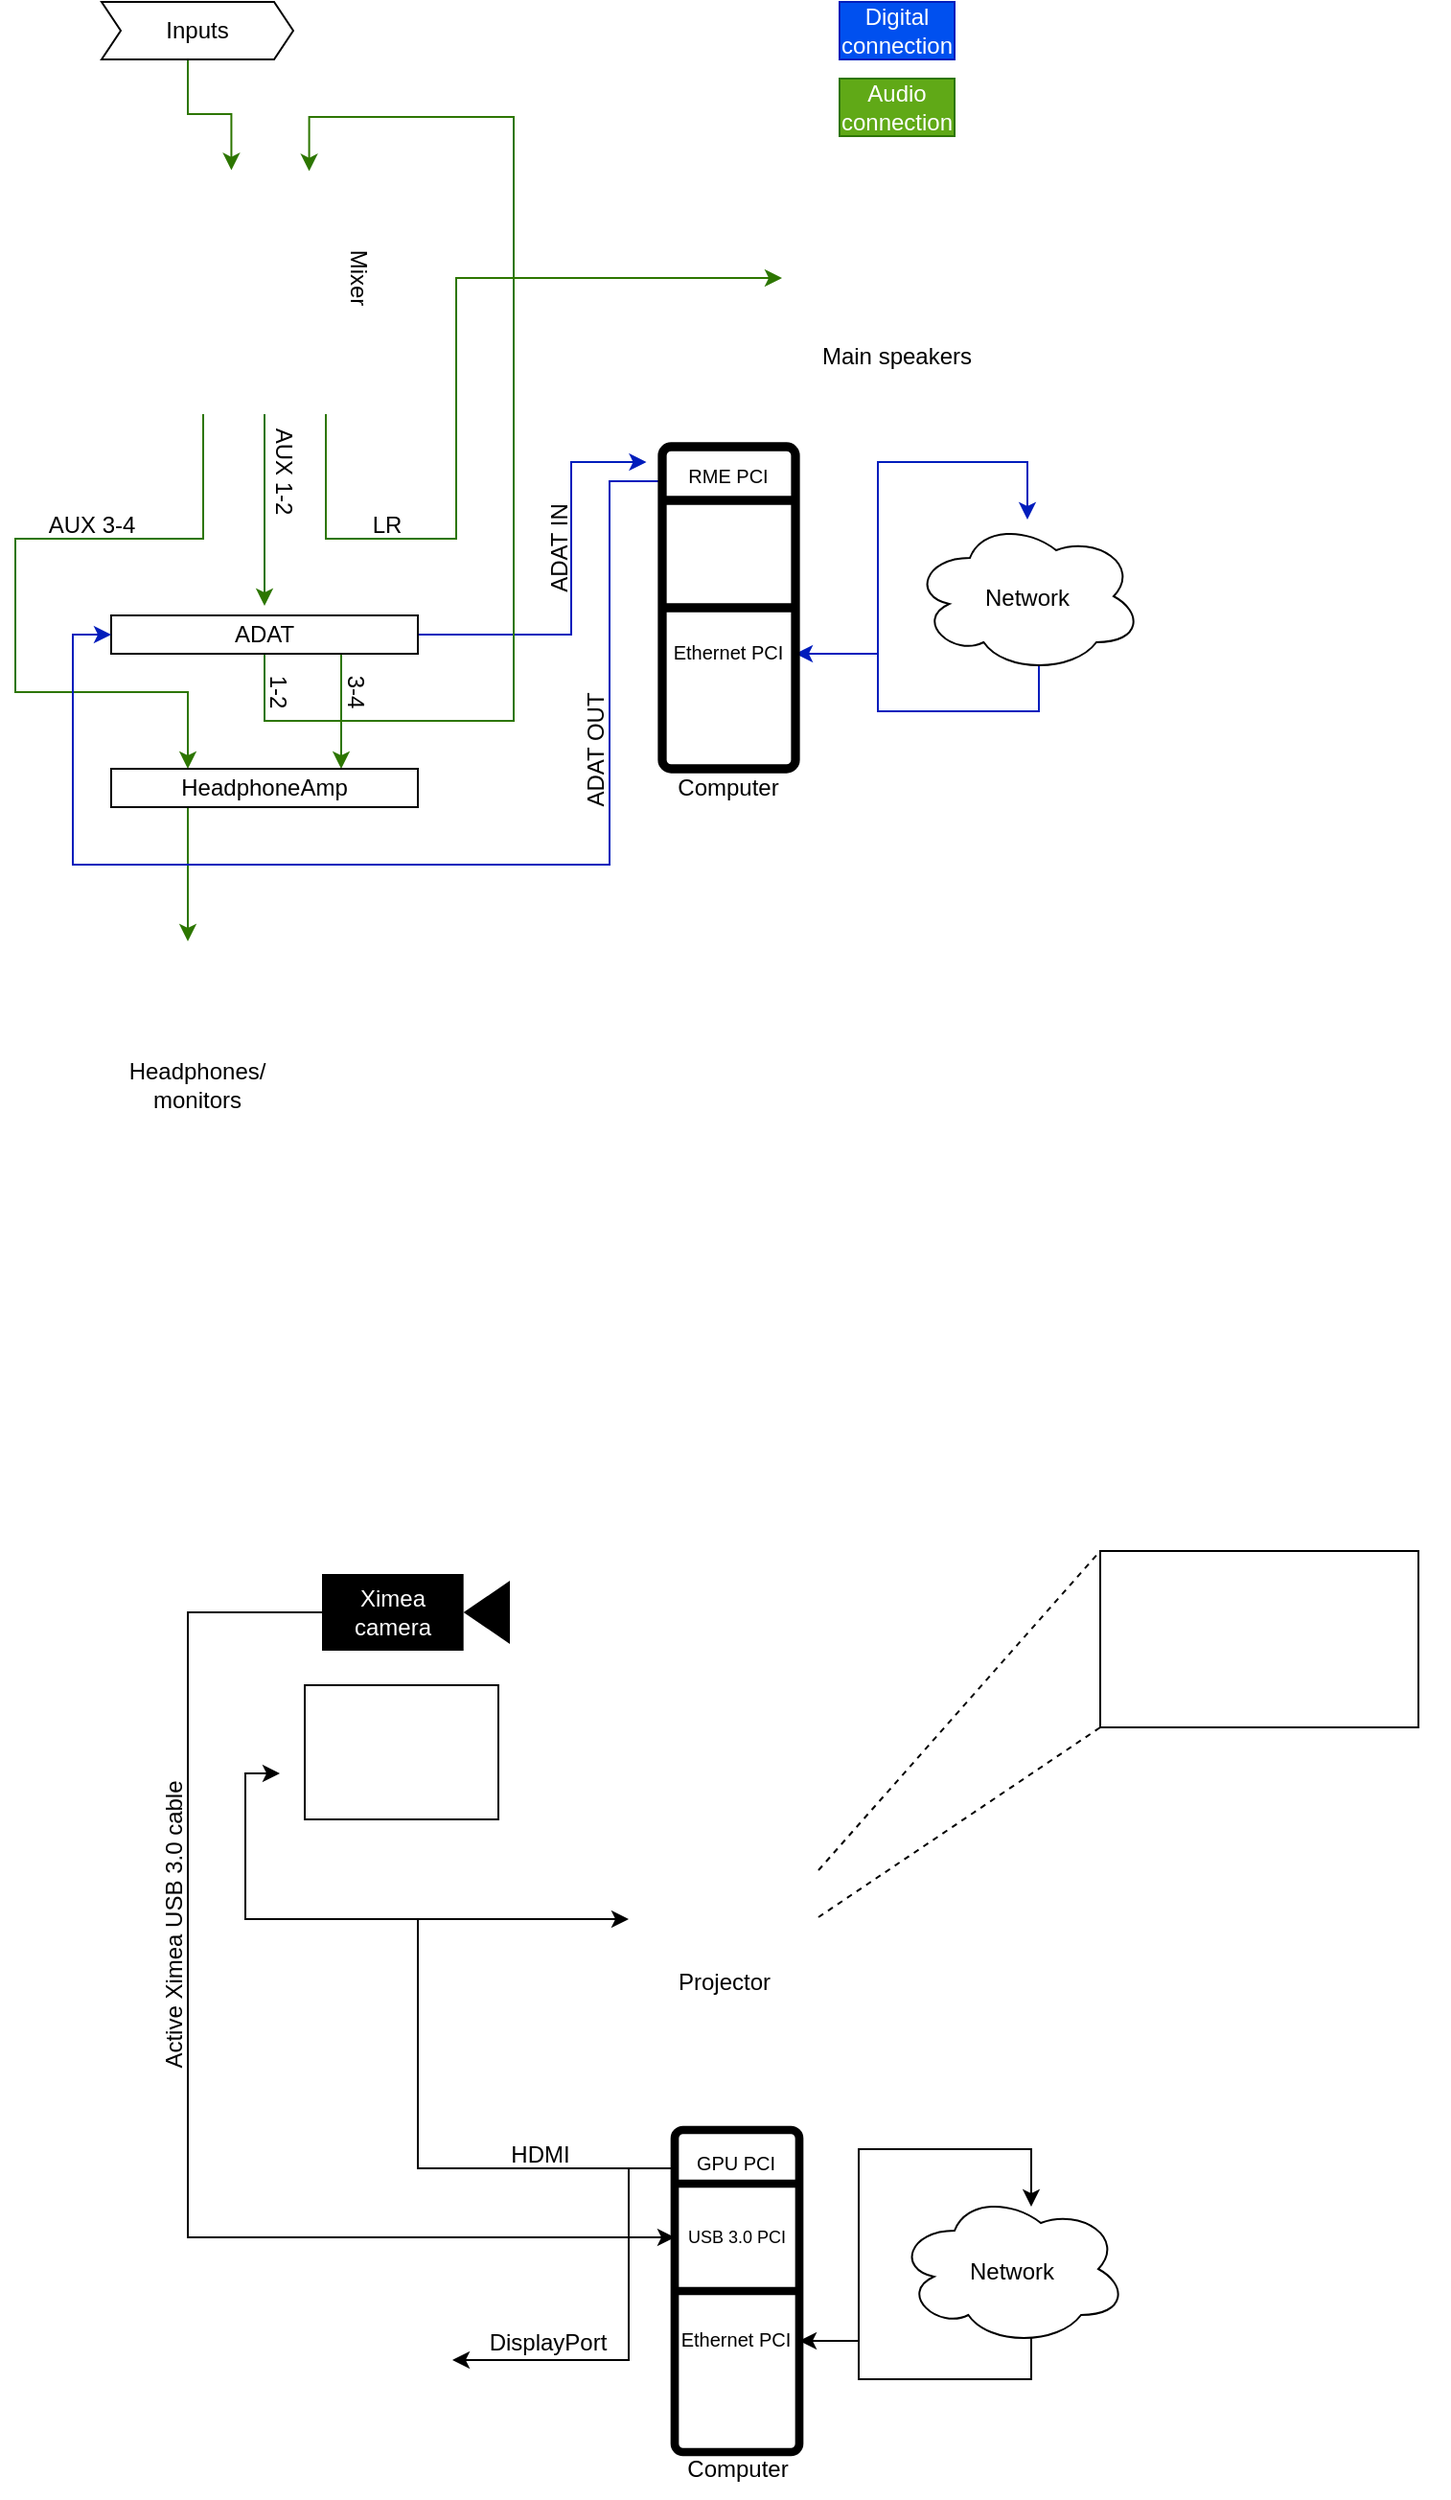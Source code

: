 <mxfile version="17.1.3" type="device"><diagram id="jr2bTkfivkP1SS-iJqB-" name="Page-1"><mxGraphModel dx="938" dy="662" grid="1" gridSize="10" guides="1" tooltips="1" connect="1" arrows="1" fold="1" page="1" pageScale="1" pageWidth="1169" pageHeight="1654" math="0" shadow="0"><root><mxCell id="0"/><mxCell id="1" parent="0"/><mxCell id="8HBfPWWJb50Vq-f7Igo6-36" value="" style="endArrow=none;dashed=1;html=1;rounded=0;fontColor=#000000;exitX=1;exitY=0.25;exitDx=0;exitDy=0;entryX=0;entryY=0;entryDx=0;entryDy=0;" edge="1" parent="1" source="8HBfPWWJb50Vq-f7Igo6-8" target="8HBfPWWJb50Vq-f7Igo6-35"><mxGeometry width="50" height="50" relative="1" as="geometry"><mxPoint x="510" y="995" as="sourcePoint"/><mxPoint x="580" y="890" as="targetPoint"/></mxGeometry></mxCell><mxCell id="1la1eKXfMQA8hrKrHGir-7" style="edgeStyle=orthogonalEdgeStyle;rounded=0;orthogonalLoop=1;jettySize=auto;html=1;exitX=0.25;exitY=1;exitDx=0;exitDy=0;entryX=0.25;entryY=0;entryDx=0;entryDy=0;fillColor=#60a917;strokeColor=#2D7600;" parent="1" source="8HBfPWWJb50Vq-f7Igo6-47" target="1la1eKXfMQA8hrKrHGir-3" edge="1"><mxGeometry relative="1" as="geometry"><Array as="points"><mxPoint x="208" y="320"/><mxPoint x="110" y="320"/><mxPoint x="110" y="400"/><mxPoint x="200" y="400"/></Array></mxGeometry></mxCell><mxCell id="1la1eKXfMQA8hrKrHGir-36" style="edgeStyle=orthogonalEdgeStyle;rounded=0;orthogonalLoop=1;jettySize=auto;html=1;exitX=0.5;exitY=1;exitDx=0;exitDy=0;entryX=0.5;entryY=0;entryDx=0;entryDy=0;fillColor=#60a917;strokeColor=#2D7600;" parent="1" source="8HBfPWWJb50Vq-f7Igo6-47" target="1la1eKXfMQA8hrKrHGir-13" edge="1"><mxGeometry relative="1" as="geometry"/></mxCell><mxCell id="1la1eKXfMQA8hrKrHGir-42" style="edgeStyle=orthogonalEdgeStyle;rounded=0;orthogonalLoop=1;jettySize=auto;html=1;fillColor=#60a917;strokeColor=#2D7600;exitX=0.75;exitY=1;exitDx=0;exitDy=0;" parent="1" source="8HBfPWWJb50Vq-f7Igo6-47" target="1la1eKXfMQA8hrKrHGir-39" edge="1"><mxGeometry relative="1" as="geometry"><Array as="points"><mxPoint x="272" y="320"/><mxPoint x="340" y="320"/><mxPoint x="340" y="184"/></Array></mxGeometry></mxCell><mxCell id="1la1eKXfMQA8hrKrHGir-9" style="edgeStyle=orthogonalEdgeStyle;rounded=0;orthogonalLoop=1;jettySize=auto;html=1;exitX=1;exitY=0.5;exitDx=0;exitDy=0;fillColor=#0050ef;strokeColor=#001DBC;" parent="1" source="1la1eKXfMQA8hrKrHGir-2" target="8HBfPWWJb50Vq-f7Igo6-65" edge="1"><mxGeometry relative="1" as="geometry"><Array as="points"><mxPoint x="400" y="370"/><mxPoint x="400" y="280"/></Array><mxPoint x="480" y="270" as="targetPoint"/></mxGeometry></mxCell><mxCell id="1la1eKXfMQA8hrKrHGir-26" style="edgeStyle=orthogonalEdgeStyle;rounded=0;orthogonalLoop=1;jettySize=auto;html=1;exitX=0.75;exitY=1;exitDx=0;exitDy=0;entryX=0.75;entryY=0;entryDx=0;entryDy=0;fillColor=#60a917;strokeColor=#2D7600;" parent="1" source="1la1eKXfMQA8hrKrHGir-2" target="1la1eKXfMQA8hrKrHGir-3" edge="1"><mxGeometry relative="1" as="geometry"/></mxCell><mxCell id="1la1eKXfMQA8hrKrHGir-27" style="edgeStyle=orthogonalEdgeStyle;rounded=0;orthogonalLoop=1;jettySize=auto;html=1;exitX=0.5;exitY=1;exitDx=0;exitDy=0;fillColor=#60a917;strokeColor=#2D7600;entryX=0.682;entryY=0.01;entryDx=0;entryDy=0;entryPerimeter=0;" parent="1" source="1la1eKXfMQA8hrKrHGir-2" target="8HBfPWWJb50Vq-f7Igo6-47" edge="1"><mxGeometry relative="1" as="geometry"><Array as="points"><mxPoint x="240" y="415"/><mxPoint x="370" y="415"/><mxPoint x="370" y="100"/><mxPoint x="263" y="100"/></Array><mxPoint x="240" y="100" as="targetPoint"/></mxGeometry></mxCell><mxCell id="1la1eKXfMQA8hrKrHGir-2" value="" style="rounded=0;whiteSpace=wrap;html=1;" parent="1" vertex="1"><mxGeometry x="160" y="360" width="160" height="20" as="geometry"/></mxCell><mxCell id="1la1eKXfMQA8hrKrHGir-41" style="edgeStyle=orthogonalEdgeStyle;rounded=0;orthogonalLoop=1;jettySize=auto;html=1;exitX=0.25;exitY=1;exitDx=0;exitDy=0;fillColor=#60a917;strokeColor=#2D7600;" parent="1" source="1la1eKXfMQA8hrKrHGir-3" target="1la1eKXfMQA8hrKrHGir-40" edge="1"><mxGeometry relative="1" as="geometry"/></mxCell><mxCell id="1la1eKXfMQA8hrKrHGir-3" value="" style="rounded=0;whiteSpace=wrap;html=1;" parent="1" vertex="1"><mxGeometry x="160" y="440" width="160" height="20" as="geometry"/></mxCell><mxCell id="1la1eKXfMQA8hrKrHGir-8" style="edgeStyle=orthogonalEdgeStyle;rounded=0;orthogonalLoop=1;jettySize=auto;html=1;entryX=0;entryY=0.5;entryDx=0;entryDy=0;fillColor=#0050ef;strokeColor=#001DBC;" parent="1" source="8HBfPWWJb50Vq-f7Igo6-51" target="1la1eKXfMQA8hrKrHGir-2" edge="1"><mxGeometry relative="1" as="geometry"><Array as="points"><mxPoint x="420" y="290"/><mxPoint x="420" y="490"/><mxPoint x="140" y="490"/><mxPoint x="140" y="370"/></Array><mxPoint x="470" y="450" as="sourcePoint"/></mxGeometry></mxCell><mxCell id="8HBfPWWJb50Vq-f7Igo6-32" style="edgeStyle=orthogonalEdgeStyle;rounded=0;orthogonalLoop=1;jettySize=auto;html=1;fontColor=#000000;fillColor=#0050ef;strokeColor=#001DBC;" edge="1" parent="1" target="8HBfPWWJb50Vq-f7Igo6-52"><mxGeometry relative="1" as="geometry"><mxPoint x="520" y="380" as="sourcePoint"/><Array as="points"><mxPoint x="560" y="380"/><mxPoint x="560" y="280"/><mxPoint x="638" y="280"/></Array></mxGeometry></mxCell><mxCell id="1la1eKXfMQA8hrKrHGir-13" value="ADAT" style="text;html=1;strokeColor=none;fillColor=none;align=center;verticalAlign=middle;whiteSpace=wrap;rounded=0;" parent="1" vertex="1"><mxGeometry x="210" y="355" width="60" height="30" as="geometry"/></mxCell><mxCell id="1la1eKXfMQA8hrKrHGir-14" value="HeadphoneAmp" style="text;html=1;strokeColor=none;fillColor=none;align=center;verticalAlign=middle;whiteSpace=wrap;rounded=0;" parent="1" vertex="1"><mxGeometry x="210" y="435" width="60" height="30" as="geometry"/></mxCell><mxCell id="1la1eKXfMQA8hrKrHGir-15" value="Mixer" style="text;html=1;strokeColor=none;fillColor=none;align=center;verticalAlign=middle;whiteSpace=wrap;rounded=0;rotation=90;" parent="1" vertex="1"><mxGeometry x="259" y="169" width="60" height="30" as="geometry"/></mxCell><mxCell id="8HBfPWWJb50Vq-f7Igo6-31" style="edgeStyle=orthogonalEdgeStyle;rounded=0;orthogonalLoop=1;jettySize=auto;html=1;exitX=0.55;exitY=0.95;exitDx=0;exitDy=0;fontColor=#000000;fillColor=#0050ef;strokeColor=#001DBC;exitPerimeter=0;" edge="1" parent="1" source="8HBfPWWJb50Vq-f7Igo6-52" target="8HBfPWWJb50Vq-f7Igo6-51"><mxGeometry relative="1" as="geometry"><mxPoint x="520" y="400" as="targetPoint"/><Array as="points"><mxPoint x="644" y="410"/><mxPoint x="560" y="410"/><mxPoint x="560" y="380"/></Array></mxGeometry></mxCell><mxCell id="1la1eKXfMQA8hrKrHGir-21" value="AUX 3-4" style="text;html=1;strokeColor=none;fillColor=none;align=center;verticalAlign=middle;whiteSpace=wrap;rounded=0;" parent="1" vertex="1"><mxGeometry x="120" y="297.5" width="60" height="30" as="geometry"/></mxCell><mxCell id="1la1eKXfMQA8hrKrHGir-22" value="AUX 1-2" style="text;html=1;strokeColor=none;fillColor=none;align=center;verticalAlign=middle;whiteSpace=wrap;rounded=0;rotation=90;" parent="1" vertex="1"><mxGeometry x="220" y="270" width="60" height="30" as="geometry"/></mxCell><mxCell id="1la1eKXfMQA8hrKrHGir-23" value="3-4" style="text;html=1;strokeColor=none;fillColor=none;align=center;verticalAlign=middle;whiteSpace=wrap;rounded=0;rotation=90;" parent="1" vertex="1"><mxGeometry x="270.5" y="384.5" width="35" height="30" as="geometry"/></mxCell><mxCell id="1la1eKXfMQA8hrKrHGir-25" value="1-2" style="text;html=1;strokeColor=none;fillColor=none;align=center;verticalAlign=middle;whiteSpace=wrap;rounded=0;rotation=90;" parent="1" vertex="1"><mxGeometry x="232" y="385" width="30" height="30" as="geometry"/></mxCell><mxCell id="1la1eKXfMQA8hrKrHGir-28" value="ADAT OUT" style="text;html=1;strokeColor=none;fillColor=none;align=center;verticalAlign=middle;whiteSpace=wrap;rounded=0;rotation=270;" parent="1" vertex="1"><mxGeometry x="343" y="415" width="140" height="30" as="geometry"/></mxCell><mxCell id="1la1eKXfMQA8hrKrHGir-31" value="ADAT IN" style="text;html=1;strokeColor=none;fillColor=none;align=center;verticalAlign=middle;whiteSpace=wrap;rounded=0;rotation=270;" parent="1" vertex="1"><mxGeometry x="353.75" y="310" width="80" height="30" as="geometry"/></mxCell><mxCell id="1la1eKXfMQA8hrKrHGir-33" value="Headphones/&lt;br&gt;monitors" style="text;html=1;strokeColor=none;fillColor=none;align=center;verticalAlign=middle;whiteSpace=wrap;rounded=0;" parent="1" vertex="1"><mxGeometry x="180" y="590" width="50" height="30" as="geometry"/></mxCell><mxCell id="1la1eKXfMQA8hrKrHGir-35" value="Main speakers" style="text;html=1;strokeColor=none;fillColor=none;align=center;verticalAlign=middle;whiteSpace=wrap;rounded=0;" parent="1" vertex="1"><mxGeometry x="525" y="210" width="90" height="30" as="geometry"/></mxCell><mxCell id="1la1eKXfMQA8hrKrHGir-39" value="" style="shape=image;html=1;verticalAlign=top;verticalLabelPosition=bottom;labelBackgroundColor=#ffffff;imageAspect=0;aspect=fixed;image=https://cdn0.iconfinder.com/data/icons/heroicons-ui/24/icon-speaker-128.png" parent="1" vertex="1"><mxGeometry x="510" y="150" width="68" height="68" as="geometry"/></mxCell><mxCell id="1la1eKXfMQA8hrKrHGir-40" value="" style="shape=image;html=1;verticalAlign=top;verticalLabelPosition=bottom;labelBackgroundColor=#ffffff;imageAspect=0;aspect=fixed;image=https://cdn0.iconfinder.com/data/icons/gcons-2/28/headphones3-128.png" parent="1" vertex="1"><mxGeometry x="170" y="530" width="60" height="60" as="geometry"/></mxCell><mxCell id="1la1eKXfMQA8hrKrHGir-43" value="LR" style="text;html=1;strokeColor=none;fillColor=none;align=center;verticalAlign=middle;whiteSpace=wrap;rounded=0;" parent="1" vertex="1"><mxGeometry x="289" y="297.5" width="30" height="30" as="geometry"/></mxCell><mxCell id="1la1eKXfMQA8hrKrHGir-44" value="" style="shape=image;html=1;verticalAlign=top;verticalLabelPosition=bottom;labelBackgroundColor=#ffffff;imageAspect=0;aspect=fixed;image=https://cdn0.iconfinder.com/data/icons/heroicons-ui/24/icon-speaker-128.png" parent="1" vertex="1"><mxGeometry x="560" y="150" width="68" height="68" as="geometry"/></mxCell><mxCell id="1la1eKXfMQA8hrKrHGir-46" style="edgeStyle=orthogonalEdgeStyle;rounded=0;orthogonalLoop=1;jettySize=auto;html=1;exitX=0;exitY=0;exitDx=45;exitDy=30;exitPerimeter=0;entryX=0.365;entryY=0.006;entryDx=0;entryDy=0;fillColor=#60a917;strokeColor=#2D7600;entryPerimeter=0;" parent="1" source="1la1eKXfMQA8hrKrHGir-45" target="8HBfPWWJb50Vq-f7Igo6-47" edge="1"><mxGeometry relative="1" as="geometry"/></mxCell><mxCell id="1la1eKXfMQA8hrKrHGir-45" value="" style="html=1;shadow=0;dashed=0;align=center;verticalAlign=middle;shape=mxgraph.arrows2.arrow;dy=0;dx=10;notch=10;" parent="1" vertex="1"><mxGeometry x="155" y="40" width="100" height="30" as="geometry"/></mxCell><mxCell id="1la1eKXfMQA8hrKrHGir-47" value="Inputs" style="text;html=1;strokeColor=none;fillColor=none;align=center;verticalAlign=middle;whiteSpace=wrap;rounded=0;" parent="1" vertex="1"><mxGeometry x="175" y="40" width="60" height="30" as="geometry"/></mxCell><mxCell id="8HBfPWWJb50Vq-f7Igo6-15" style="edgeStyle=orthogonalEdgeStyle;rounded=0;orthogonalLoop=1;jettySize=auto;html=1;entryX=1;entryY=0.5;entryDx=0;entryDy=0;fontColor=#FFFFFF;" edge="1" parent="1" target="8HBfPWWJb50Vq-f7Igo6-9"><mxGeometry relative="1" as="geometry"><mxPoint x="430" y="1170" as="sourcePoint"/><Array as="points"><mxPoint x="430" y="1270"/><mxPoint x="338" y="1270"/></Array></mxGeometry></mxCell><mxCell id="8HBfPWWJb50Vq-f7Igo6-19" style="edgeStyle=orthogonalEdgeStyle;rounded=0;orthogonalLoop=1;jettySize=auto;html=1;exitX=0.5;exitY=0;exitDx=0;exitDy=0;entryX=0;entryY=0.5;entryDx=0;entryDy=0;fontColor=#000000;exitPerimeter=0;" edge="1" parent="1" source="8HBfPWWJb50Vq-f7Igo6-50" target="8HBfPWWJb50Vq-f7Igo6-7"><mxGeometry relative="1" as="geometry"><Array as="points"><mxPoint x="473" y="1170"/><mxPoint x="320" y="1170"/><mxPoint x="320" y="1040"/><mxPoint x="230" y="1040"/><mxPoint x="230" y="964"/></Array></mxGeometry></mxCell><mxCell id="8HBfPWWJb50Vq-f7Igo6-20" style="edgeStyle=orthogonalEdgeStyle;rounded=0;orthogonalLoop=1;jettySize=auto;html=1;fontColor=#000000;" edge="1" parent="1" source="8HBfPWWJb50Vq-f7Igo6-50"><mxGeometry relative="1" as="geometry"><mxPoint x="430" y="1040" as="targetPoint"/><Array as="points"><mxPoint x="320" y="1170"/><mxPoint x="320" y="1040"/></Array></mxGeometry></mxCell><mxCell id="8HBfPWWJb50Vq-f7Igo6-33" style="edgeStyle=orthogonalEdgeStyle;rounded=0;orthogonalLoop=1;jettySize=auto;html=1;fontColor=#000000;" edge="1" parent="1" source="8HBfPWWJb50Vq-f7Igo6-50"><mxGeometry relative="1" as="geometry"><mxPoint x="640" y="1190" as="targetPoint"/><Array as="points"><mxPoint x="550" y="1260"/><mxPoint x="550" y="1160"/><mxPoint x="640" y="1160"/></Array></mxGeometry></mxCell><mxCell id="8HBfPWWJb50Vq-f7Igo6-34" style="edgeStyle=orthogonalEdgeStyle;rounded=0;orthogonalLoop=1;jettySize=auto;html=1;fontColor=#000000;" edge="1" parent="1" target="8HBfPWWJb50Vq-f7Igo6-50"><mxGeometry relative="1" as="geometry"><mxPoint x="640" y="1250" as="sourcePoint"/><mxPoint x="510" y="1330" as="targetPoint"/><Array as="points"><mxPoint x="640" y="1280"/><mxPoint x="550" y="1280"/><mxPoint x="550" y="1260"/></Array></mxGeometry></mxCell><mxCell id="8HBfPWWJb50Vq-f7Igo6-6" value="" style="shape=image;html=1;verticalAlign=top;verticalLabelPosition=bottom;labelBackgroundColor=#ffffff;imageAspect=0;aspect=fixed;image=https://cdn4.iconfinder.com/data/icons/essential-app-1/16/presentation-screen-keynote-powerpoint-128.png" vertex="1" parent="1"><mxGeometry x="660" y="820" width="198" height="198" as="geometry"/></mxCell><mxCell id="8HBfPWWJb50Vq-f7Igo6-7" value="" style="shape=image;html=1;verticalAlign=top;verticalLabelPosition=bottom;labelBackgroundColor=#ffffff;imageAspect=0;aspect=fixed;image=https://cdn4.iconfinder.com/data/icons/internet-networking-and-communication-glyph-24/24/Display_screen_lcd_led_monitor_tv-128.png" vertex="1" parent="1"><mxGeometry x="248" y="900" width="128" height="128" as="geometry"/></mxCell><mxCell id="8HBfPWWJb50Vq-f7Igo6-8" value="" style="shape=image;html=1;verticalAlign=top;verticalLabelPosition=bottom;labelBackgroundColor=#ffffff;imageAspect=0;aspect=fixed;image=https://cdn1.iconfinder.com/data/icons/electronics-glyph-24/24/projector_ceremonial_movie_projector_multimedia_video_projector-128.png" vertex="1" parent="1"><mxGeometry x="431" y="990" width="98" height="98" as="geometry"/></mxCell><mxCell id="8HBfPWWJb50Vq-f7Igo6-9" value="" style="shape=image;html=1;verticalAlign=top;verticalLabelPosition=bottom;labelBackgroundColor=#ffffff;imageAspect=0;aspect=fixed;image=https://cdn4.iconfinder.com/data/icons/internet-networking-and-communication-glyph-24/24/Display_screen_lcd_led_monitor_tv-128.png" vertex="1" parent="1"><mxGeometry x="210" y="1205.5" width="128" height="128" as="geometry"/></mxCell><mxCell id="8HBfPWWJb50Vq-f7Igo6-22" style="edgeStyle=orthogonalEdgeStyle;rounded=0;orthogonalLoop=1;jettySize=auto;html=1;exitX=0;exitY=0.5;exitDx=0;exitDy=0;exitPerimeter=0;fontColor=#000000;" edge="1" parent="1" source="8HBfPWWJb50Vq-f7Igo6-10" target="8HBfPWWJb50Vq-f7Igo6-50"><mxGeometry relative="1" as="geometry"><Array as="points"><mxPoint x="200" y="880"/><mxPoint x="200" y="1206"/></Array></mxGeometry></mxCell><mxCell id="8HBfPWWJb50Vq-f7Igo6-10" value="" style="shape=mxgraph.signs.tech.video_camera;html=1;pointerEvents=1;fillColor=#000000;strokeColor=none;verticalLabelPosition=bottom;verticalAlign=top;align=center;" vertex="1" parent="1"><mxGeometry x="270" y="860" width="98" height="40" as="geometry"/></mxCell><mxCell id="8HBfPWWJb50Vq-f7Igo6-11" value="Computer monitor" style="text;html=1;strokeColor=none;fillColor=none;align=center;verticalAlign=middle;whiteSpace=wrap;rounded=0;fontColor=#FFFFFF;" vertex="1" parent="1"><mxGeometry x="244" y="1245.5" width="60" height="30" as="geometry"/></mxCell><mxCell id="8HBfPWWJb50Vq-f7Igo6-13" value="Performer canvas" style="text;html=1;strokeColor=none;fillColor=none;align=center;verticalAlign=middle;whiteSpace=wrap;rounded=0;fontColor=#FFFFFF;" vertex="1" parent="1"><mxGeometry x="729" y="880" width="60" height="30" as="geometry"/></mxCell><mxCell id="8HBfPWWJb50Vq-f7Igo6-14" value="Ximea camera" style="text;html=1;strokeColor=none;fillColor=none;align=center;verticalAlign=middle;whiteSpace=wrap;rounded=0;fontColor=#FFFFFF;" vertex="1" parent="1"><mxGeometry x="277" y="865" width="60" height="30" as="geometry"/></mxCell><mxCell id="8HBfPWWJb50Vq-f7Igo6-18" value="DisplayPort" style="text;html=1;strokeColor=none;fillColor=none;align=center;verticalAlign=middle;whiteSpace=wrap;rounded=0;fontColor=#000000;" vertex="1" parent="1"><mxGeometry x="357.5" y="1245.5" width="60" height="30" as="geometry"/></mxCell><mxCell id="8HBfPWWJb50Vq-f7Igo6-21" value="HDMI" style="text;html=1;strokeColor=none;fillColor=none;align=center;verticalAlign=middle;whiteSpace=wrap;rounded=0;fontColor=#000000;" vertex="1" parent="1"><mxGeometry x="353.75" y="1148" width="60" height="30" as="geometry"/></mxCell><mxCell id="8HBfPWWJb50Vq-f7Igo6-23" value="Active Ximea USB 3.0 cable" style="text;html=1;strokeColor=none;fillColor=none;align=center;verticalAlign=middle;whiteSpace=wrap;rounded=0;fontColor=#000000;rotation=270;" vertex="1" parent="1"><mxGeometry x="31.25" y="1027.75" width="322.5" height="30" as="geometry"/></mxCell><mxCell id="8HBfPWWJb50Vq-f7Igo6-24" value="Projector" style="text;html=1;strokeColor=none;fillColor=none;align=center;verticalAlign=middle;whiteSpace=wrap;rounded=0;fontColor=#000000;" vertex="1" parent="1"><mxGeometry x="450" y="1058" width="60" height="30" as="geometry"/></mxCell><mxCell id="8HBfPWWJb50Vq-f7Igo6-27" value="" style="shape=image;html=1;verticalAlign=top;verticalLabelPosition=bottom;labelBackgroundColor=#ffffff;imageAspect=0;aspect=fixed;image=https://cdn1.iconfinder.com/data/icons/piano-and-keyboard-set/96/piano_and_friend-20-128.png;fontColor=#000000;" vertex="1" parent="1"><mxGeometry x="400" y="887" width="98" height="98" as="geometry"/></mxCell><mxCell id="8HBfPWWJb50Vq-f7Igo6-28" value="" style="shape=image;html=1;verticalAlign=top;verticalLabelPosition=bottom;labelBackgroundColor=#ffffff;imageAspect=0;aspect=fixed;image=https://cdn2.iconfinder.com/data/icons/analytic-investment-and-balanced-scorecard/512/408_drum_drums_instrument_kit_musical_sound_design_producstion-128.png;fontColor=#000000;" vertex="1" parent="1"><mxGeometry x="474" y="828" width="136" height="136" as="geometry"/></mxCell><mxCell id="8HBfPWWJb50Vq-f7Igo6-35" value="" style="rounded=0;whiteSpace=wrap;html=1;fontColor=#000000;" vertex="1" parent="1"><mxGeometry x="676" y="848" width="166" height="92" as="geometry"/></mxCell><mxCell id="8HBfPWWJb50Vq-f7Igo6-25" value="" style="shape=image;html=1;verticalAlign=top;verticalLabelPosition=bottom;labelBackgroundColor=#ffffff;imageAspect=0;aspect=fixed;image=https://cdn1.iconfinder.com/data/icons/brazil-outline-1/64/24.Brazil_carnival_guitar_music_-128.png;fontColor=#000000;" vertex="1" parent="1"><mxGeometry x="690" y="873.5" width="53" height="53" as="geometry"/></mxCell><mxCell id="8HBfPWWJb50Vq-f7Igo6-26" value="" style="shape=image;html=1;verticalAlign=top;verticalLabelPosition=bottom;labelBackgroundColor=#ffffff;imageAspect=0;aspect=fixed;image=https://cdn1.iconfinder.com/data/icons/piano-and-keyboard-set/96/piano_and_friend-11-128.png;fontColor=#000000;" vertex="1" parent="1"><mxGeometry x="739" y="850" width="100" height="100" as="geometry"/></mxCell><mxCell id="8HBfPWWJb50Vq-f7Igo6-38" value="" style="endArrow=none;dashed=1;html=1;rounded=0;fontColor=#000000;exitX=1;exitY=0.5;exitDx=0;exitDy=0;entryX=0;entryY=1;entryDx=0;entryDy=0;" edge="1" parent="1" source="8HBfPWWJb50Vq-f7Igo6-8" target="8HBfPWWJb50Vq-f7Igo6-35"><mxGeometry width="50" height="50" relative="1" as="geometry"><mxPoint x="570" y="1140" as="sourcePoint"/><mxPoint x="620" y="1090" as="targetPoint"/></mxGeometry></mxCell><mxCell id="8HBfPWWJb50Vq-f7Igo6-41" value="" style="rounded=0;whiteSpace=wrap;html=1;fontColor=#000000;" vertex="1" parent="1"><mxGeometry x="261" y="918" width="101" height="70" as="geometry"/></mxCell><mxCell id="8HBfPWWJb50Vq-f7Igo6-40" value="" style="shape=image;html=1;verticalAlign=top;verticalLabelPosition=bottom;labelBackgroundColor=#ffffff;imageAspect=0;aspect=fixed;image=https://cdn1.iconfinder.com/data/icons/brazil-outline-1/64/24.Brazil_carnival_guitar_music_-128.png;fontColor=#000000;" vertex="1" parent="1"><mxGeometry x="270" y="937.25" width="31.5" height="31.5" as="geometry"/></mxCell><mxCell id="8HBfPWWJb50Vq-f7Igo6-39" value="" style="shape=image;html=1;verticalAlign=top;verticalLabelPosition=bottom;labelBackgroundColor=#ffffff;imageAspect=0;aspect=fixed;image=https://cdn1.iconfinder.com/data/icons/piano-and-keyboard-set/96/piano_and_friend-11-128.png;fontColor=#000000;" vertex="1" parent="1"><mxGeometry x="301.5" y="925" width="56" height="56" as="geometry"/></mxCell><mxCell id="8HBfPWWJb50Vq-f7Igo6-44" value="Digital connection" style="text;html=1;strokeColor=#001DBC;fillColor=#0050ef;align=center;verticalAlign=middle;whiteSpace=wrap;rounded=0;fontColor=#ffffff;" vertex="1" parent="1"><mxGeometry x="540" y="40" width="60" height="30" as="geometry"/></mxCell><mxCell id="8HBfPWWJb50Vq-f7Igo6-45" value="Audio connection" style="text;html=1;strokeColor=#2D7600;fillColor=#60a917;align=center;verticalAlign=middle;whiteSpace=wrap;rounded=0;fontColor=#ffffff;" vertex="1" parent="1"><mxGeometry x="540" y="80" width="60" height="30" as="geometry"/></mxCell><mxCell id="8HBfPWWJb50Vq-f7Igo6-47" value="" style="shape=image;html=1;verticalAlign=top;verticalLabelPosition=bottom;labelBackgroundColor=#ffffff;imageAspect=0;aspect=fixed;image=https://cdn2.iconfinder.com/data/icons/analytic-investment-and-balanced-scorecard/512/413_Audio_control_mix_mixer_studio_sound_design_producstion-128.png;fontColor=#000000;" vertex="1" parent="1"><mxGeometry x="176" y="127" width="128" height="128" as="geometry"/></mxCell><mxCell id="8HBfPWWJb50Vq-f7Igo6-50" value="" style="fontColor=#0066CC;verticalAlign=top;verticalLabelPosition=bottom;labelPosition=center;align=center;html=1;outlineConnect=0;fillColor=#FFFFFF;strokeColor=#000000;gradientColor=none;gradientDirection=north;strokeWidth=2;shape=mxgraph.networks.desktop_pc;" vertex="1" parent="1"><mxGeometry x="454" y="1150" width="65" height="168" as="geometry"/></mxCell><mxCell id="8HBfPWWJb50Vq-f7Igo6-3" value="Computer" style="text;html=1;strokeColor=none;fillColor=none;align=center;verticalAlign=middle;whiteSpace=wrap;rounded=0;" vertex="1" parent="1"><mxGeometry x="457" y="1312" width="60" height="30" as="geometry"/></mxCell><mxCell id="8HBfPWWJb50Vq-f7Igo6-51" value="" style="fontColor=#0066CC;verticalAlign=top;verticalLabelPosition=bottom;labelPosition=center;align=center;html=1;outlineConnect=0;fillColor=#FFFFFF;strokeColor=#000000;gradientColor=none;gradientDirection=north;strokeWidth=2;shape=mxgraph.networks.desktop_pc;" vertex="1" parent="1"><mxGeometry x="447.5" y="272" width="69.5" height="168" as="geometry"/></mxCell><mxCell id="1la1eKXfMQA8hrKrHGir-16" value="Computer" style="text;html=1;strokeColor=none;fillColor=none;align=center;verticalAlign=middle;whiteSpace=wrap;rounded=0;" parent="1" vertex="1"><mxGeometry x="452.25" y="435" width="60" height="30" as="geometry"/></mxCell><mxCell id="8HBfPWWJb50Vq-f7Igo6-52" value="" style="ellipse;shape=cloud;whiteSpace=wrap;html=1;fontColor=#000000;strokeColor=#000000;fillColor=#FFFFFF;" vertex="1" parent="1"><mxGeometry x="578" y="310" width="120" height="80" as="geometry"/></mxCell><mxCell id="1la1eKXfMQA8hrKrHGir-17" value="Network" style="text;html=1;strokeColor=none;fillColor=none;align=center;verticalAlign=middle;whiteSpace=wrap;rounded=0;" parent="1" vertex="1"><mxGeometry x="608" y="336" width="60" height="30" as="geometry"/></mxCell><mxCell id="8HBfPWWJb50Vq-f7Igo6-53" value="" style="ellipse;shape=cloud;whiteSpace=wrap;html=1;fontColor=#000000;strokeColor=#000000;fillColor=#FFFFFF;" vertex="1" parent="1"><mxGeometry x="570" y="1182.5" width="120" height="80" as="geometry"/></mxCell><mxCell id="8HBfPWWJb50Vq-f7Igo6-54" value="Network" style="text;html=1;strokeColor=none;fillColor=none;align=center;verticalAlign=middle;whiteSpace=wrap;rounded=0;" vertex="1" parent="1"><mxGeometry x="600" y="1208.5" width="60" height="30" as="geometry"/></mxCell><mxCell id="8HBfPWWJb50Vq-f7Igo6-57" value="USB 3.0 PCI" style="text;html=1;strokeColor=none;fillColor=none;align=center;verticalAlign=middle;whiteSpace=wrap;rounded=0;fontColor=#000000;fontSize=9;" vertex="1" parent="1"><mxGeometry x="439" y="1190.5" width="95" height="30" as="geometry"/></mxCell><mxCell id="8HBfPWWJb50Vq-f7Igo6-58" value="GPU PCI" style="text;html=1;strokeColor=none;fillColor=none;align=center;verticalAlign=middle;whiteSpace=wrap;rounded=0;fontColor=#000000;fontSize=10;" vertex="1" parent="1"><mxGeometry x="455.5" y="1153.5" width="60" height="26.5" as="geometry"/></mxCell><mxCell id="8HBfPWWJb50Vq-f7Igo6-60" value="Ethernet PCI" style="text;html=1;strokeColor=none;fillColor=none;align=center;verticalAlign=middle;whiteSpace=wrap;rounded=0;fontColor=#000000;fontSize=10;" vertex="1" parent="1"><mxGeometry x="442.5" y="1244" width="86" height="30" as="geometry"/></mxCell><mxCell id="8HBfPWWJb50Vq-f7Igo6-64" value="Ethernet PCI" style="text;html=1;strokeColor=none;fillColor=none;align=center;verticalAlign=middle;whiteSpace=wrap;rounded=0;fontColor=#000000;fontSize=10;" vertex="1" parent="1"><mxGeometry x="439.25" y="364" width="86" height="30" as="geometry"/></mxCell><mxCell id="8HBfPWWJb50Vq-f7Igo6-65" value="RME PCI" style="text;html=1;strokeColor=none;fillColor=none;align=center;verticalAlign=middle;whiteSpace=wrap;rounded=0;fontColor=#000000;fontSize=10;" vertex="1" parent="1"><mxGeometry x="439.25" y="272" width="86" height="30" as="geometry"/></mxCell></root></mxGraphModel></diagram></mxfile>